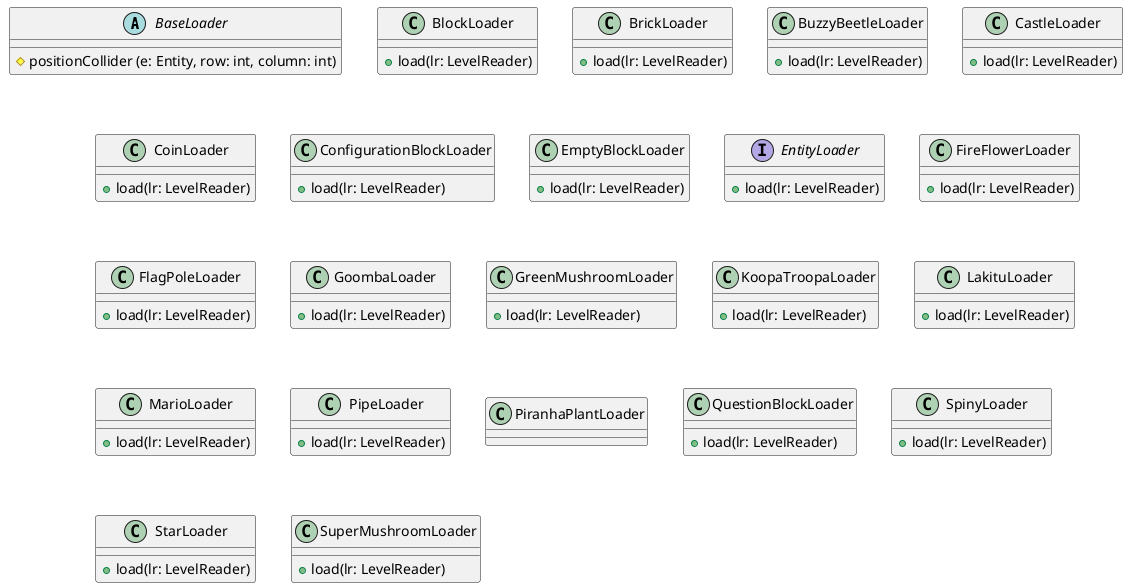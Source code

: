 @startuml
abstract class BaseLoader {
   #positionCollider (e: Entity, row: int, column: int)
}

class BlockLoader {
   +load(lr: LevelReader)
}

class BrickLoader {
   +load(lr: LevelReader)
}

class BuzzyBeetleLoader {
   +load(lr: LevelReader)
}

class CastleLoader {
   +load(lr: LevelReader)
}

class CoinLoader {
   +load(lr: LevelReader)
}

class ConfigurationBlockLoader {
   +load(lr: LevelReader)
}

class EmptyBlockLoader {
   +load(lr: LevelReader)
}

interface EntityLoader {
   +load(lr: LevelReader)
}

class FireFlowerLoader {
   +load(lr: LevelReader)
}

class FlagPoleLoader {
   +load(lr: LevelReader)
}

class GoombaLoader {
   +load(lr: LevelReader)
}

class GreenMushroomLoader {
   +load(lr: LevelReader)
}

class KoopaTroopaLoader {
   +load(lr: LevelReader)
}

class LakituLoader {
   +load(lr: LevelReader)
}

class MarioLoader {
   +load(lr: LevelReader)
}

class PipeLoader {
   +load(lr: LevelReader)
}

class PiranhaPlantLoader {
}

class QuestionBlockLoader {
   +load(lr: LevelReader)
}

class SpinyLoader {
   +load(lr: LevelReader)
}

class StarLoader {
   +load(lr: LevelReader)
}

class SuperMushroomLoader {
   +load(lr: LevelReader)
}

@enduml

